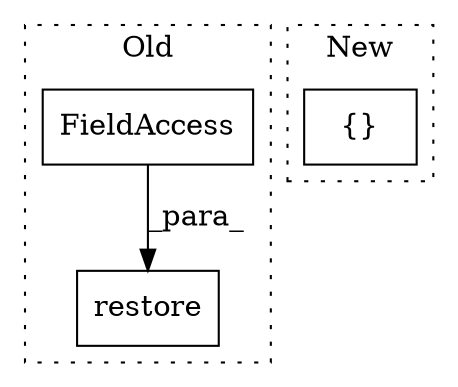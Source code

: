 digraph G {
subgraph cluster0 {
1 [label="restore" a="32" s="11224,11305" l="8,1" shape="box"];
3 [label="FieldAccess" a="22" s="11232" l="14" shape="box"];
label = "Old";
style="dotted";
}
subgraph cluster1 {
2 [label="{}" a="4" s="11296,11315" l="1,1" shape="box"];
label = "New";
style="dotted";
}
3 -> 1 [label="_para_"];
}